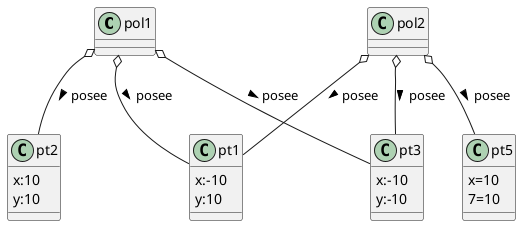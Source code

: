 @startuml
class pol1{

}

class pt1{
  x:-10
  y:10
}
pol1 o-- pt1  :posee >

class pt2{
  x:10
  y:10
}

pol1 o-- pt2  :posee >
class pol1{

}

class pt3{
  x:-10
  y:-10
}
pol1 o-- pt3  :posee >


class pol2{

}

pol2 o-- pt1  :posee >

class pt5{
x=10
7=10
}

pol2 o-- pt5 :posee >

pol2 o-- pt3 :posee >


@enduml